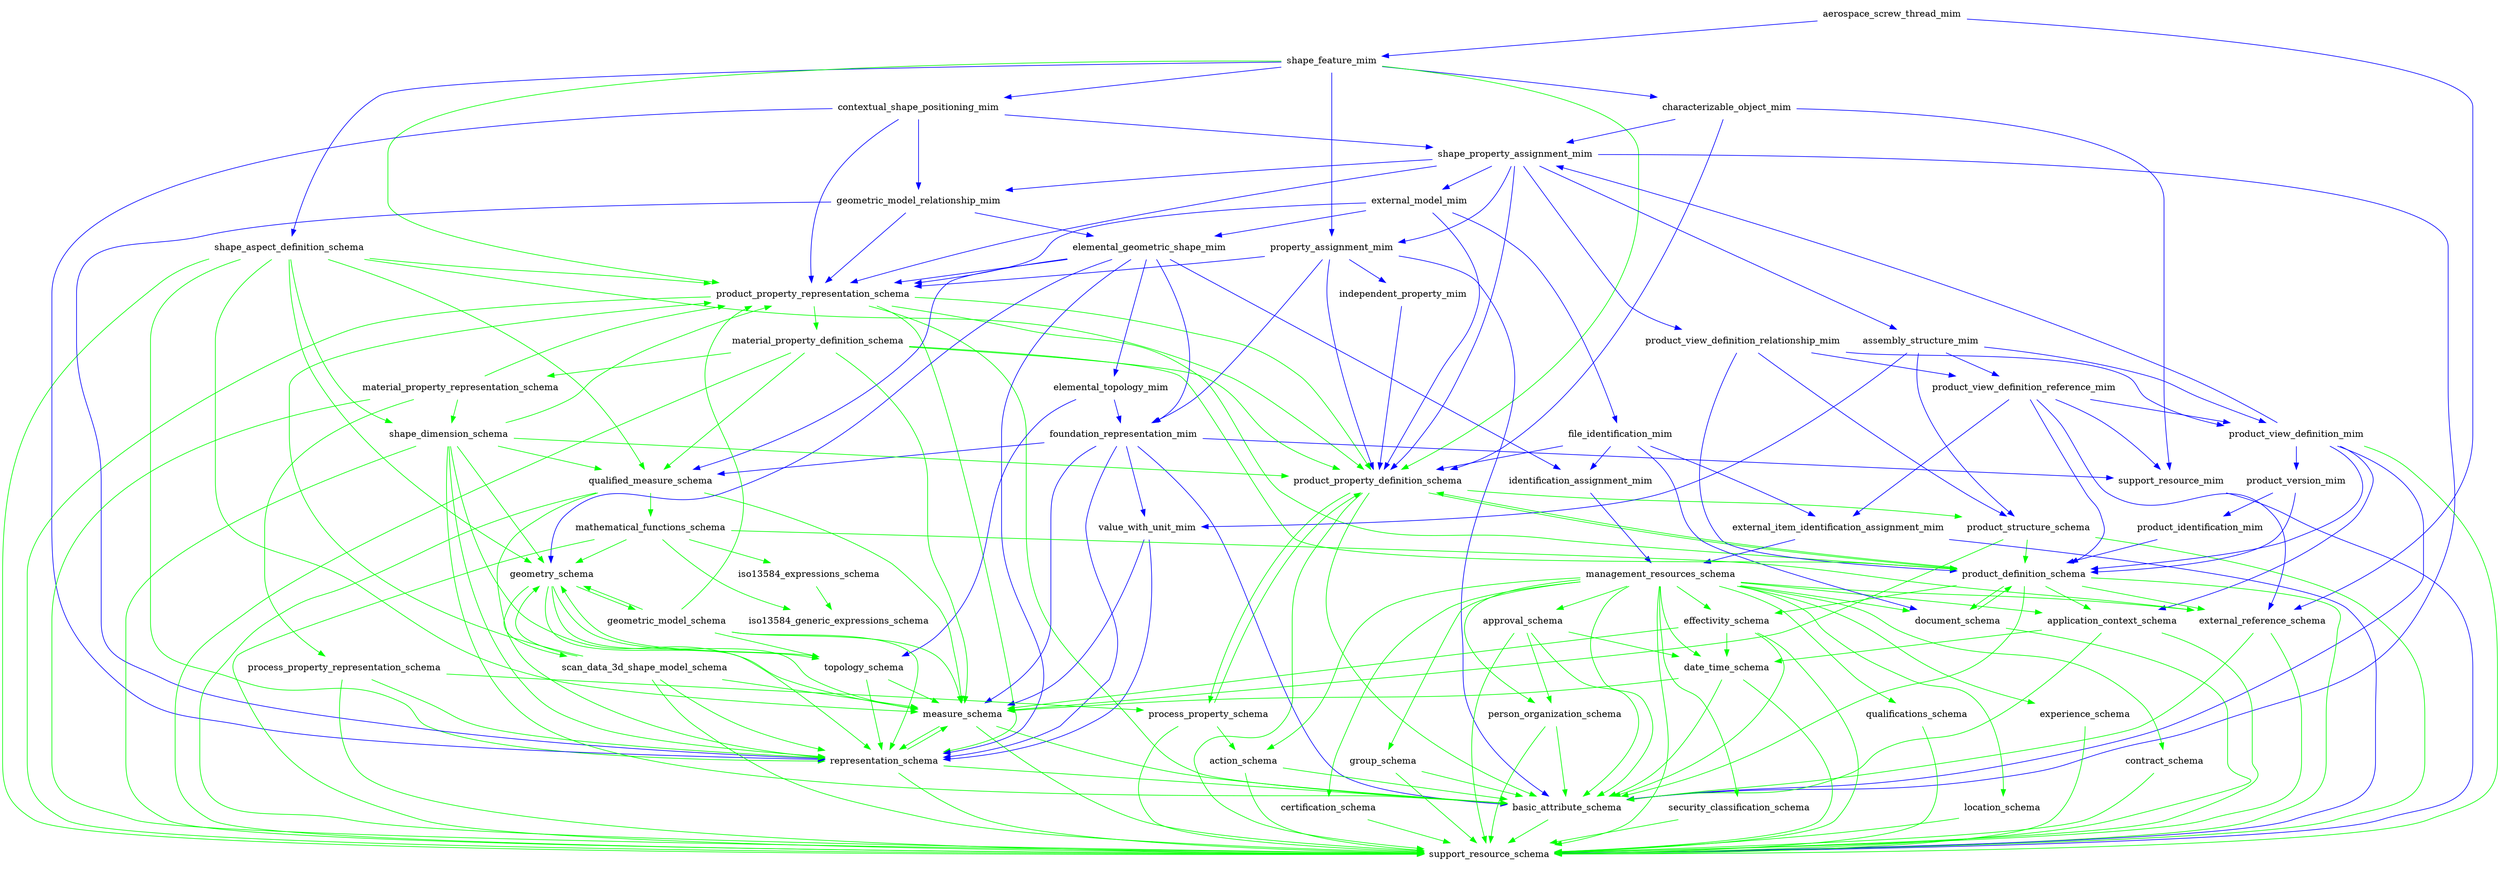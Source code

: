 // -*- Mode: Dot -*-

// eengine --dot -graph interface \
//   
//   -iface both
//   
//   -rf_color green
//   
//   -uf_color blue
//   

digraph interfaces {
  node [shape=none];
  edge [arrowhead=normal,color=blue];
  aerospace_screw_thread_mim -> external_reference_schema;
  aerospace_screw_thread_mim -> shape_feature_mim;
  shape_feature_mim -> shape_aspect_definition_schema;
  shape_feature_mim -> property_assignment_mim;
  shape_feature_mim -> contextual_shape_positioning_mim;
  shape_feature_mim -> characterizable_object_mim;
  characterizable_object_mim -> product_property_definition_schema;
  characterizable_object_mim -> support_resource_mim;
  characterizable_object_mim -> shape_property_assignment_mim;
  shape_property_assignment_mim -> product_property_representation_schema;
  shape_property_assignment_mim -> product_property_definition_schema;
  shape_property_assignment_mim -> basic_attribute_schema;
  shape_property_assignment_mim -> product_view_definition_relationship_mim;
  shape_property_assignment_mim -> geometric_model_relationship_mim;
  shape_property_assignment_mim -> external_model_mim;
  shape_property_assignment_mim -> assembly_structure_mim;
  shape_property_assignment_mim -> property_assignment_mim;
  property_assignment_mim -> product_property_representation_schema;
  property_assignment_mim -> product_property_definition_schema;
  property_assignment_mim -> independent_property_mim;
  property_assignment_mim -> foundation_representation_mim;
  property_assignment_mim -> basic_attribute_schema;
  foundation_representation_mim -> value_with_unit_mim;
  foundation_representation_mim -> support_resource_mim;
  foundation_representation_mim -> representation_schema;
  foundation_representation_mim -> qualified_measure_schema;
  foundation_representation_mim -> measure_schema;
  foundation_representation_mim -> basic_attribute_schema;
  support_resource_mim -> support_resource_schema;
  value_with_unit_mim -> representation_schema;
  value_with_unit_mim -> measure_schema;
  independent_property_mim -> product_property_definition_schema;
  assembly_structure_mim -> product_structure_schema;
  assembly_structure_mim -> value_with_unit_mim;
  assembly_structure_mim -> product_view_definition_reference_mim;
  assembly_structure_mim -> product_view_definition_mim;
  product_view_definition_mim -> product_definition_schema;
  product_view_definition_mim -> basic_attribute_schema;
  product_view_definition_mim -> application_context_schema;
  product_view_definition_mim -> shape_property_assignment_mim;
  product_view_definition_mim -> product_version_mim;
  product_version_mim -> product_definition_schema;
  product_version_mim -> product_identification_mim;
  product_identification_mim -> product_definition_schema;
  product_view_definition_reference_mim -> product_definition_schema;
  product_view_definition_reference_mim -> external_reference_schema;
  product_view_definition_reference_mim -> product_view_definition_mim;
  product_view_definition_reference_mim -> external_item_identification_assignment_mim;
  product_view_definition_reference_mim -> support_resource_mim;
  external_item_identification_assignment_mim -> support_resource_schema;
  external_item_identification_assignment_mim -> management_resources_schema;
  external_model_mim -> product_property_representation_schema;
  external_model_mim -> product_property_definition_schema;
  external_model_mim -> file_identification_mim;
  external_model_mim -> elemental_geometric_shape_mim;
  elemental_geometric_shape_mim -> representation_schema;
  elemental_geometric_shape_mim -> qualified_measure_schema;
  elemental_geometric_shape_mim -> product_property_representation_schema;
  elemental_geometric_shape_mim -> identification_assignment_mim;
  elemental_geometric_shape_mim -> geometry_schema;
  elemental_geometric_shape_mim -> elemental_topology_mim;
  elemental_geometric_shape_mim -> foundation_representation_mim;
  elemental_topology_mim -> topology_schema;
  elemental_topology_mim -> foundation_representation_mim;
  identification_assignment_mim -> management_resources_schema;
  file_identification_mim -> product_property_definition_schema;
  file_identification_mim -> identification_assignment_mim;
  file_identification_mim -> external_item_identification_assignment_mim;
  file_identification_mim -> document_schema;
  geometric_model_relationship_mim -> product_property_representation_schema;
  geometric_model_relationship_mim -> representation_schema;
  geometric_model_relationship_mim -> elemental_geometric_shape_mim;
  product_view_definition_relationship_mim -> product_structure_schema;
  product_view_definition_relationship_mim -> product_definition_schema;
  product_view_definition_relationship_mim -> product_view_definition_reference_mim;
  product_view_definition_relationship_mim -> product_view_definition_mim;
  contextual_shape_positioning_mim -> representation_schema;
  contextual_shape_positioning_mim -> product_property_representation_schema;
  contextual_shape_positioning_mim -> shape_property_assignment_mim;
  contextual_shape_positioning_mim -> geometric_model_relationship_mim;
  edge [arrowhead=normal,color=green];
  shape_feature_mim -> product_property_definition_schema;
  shape_feature_mim -> product_property_representation_schema;
  basic_attribute_schema -> support_resource_schema;
  measure_schema -> support_resource_schema;
  measure_schema -> representation_schema;
  measure_schema -> basic_attribute_schema;
  representation_schema -> support_resource_schema;
  representation_schema -> measure_schema;
  representation_schema -> basic_attribute_schema;
  qualified_measure_schema -> support_resource_schema;
  qualified_measure_schema -> representation_schema;
  qualified_measure_schema -> measure_schema;
  qualified_measure_schema -> mathematical_functions_schema;
  mathematical_functions_schema -> geometry_schema;
  mathematical_functions_schema -> external_reference_schema;
  mathematical_functions_schema -> support_resource_schema;
  mathematical_functions_schema -> iso13584_expressions_schema;
  mathematical_functions_schema -> iso13584_generic_expressions_schema;
  iso13584_expressions_schema -> iso13584_generic_expressions_schema;
  external_reference_schema -> support_resource_schema;
  external_reference_schema -> basic_attribute_schema;
  geometry_schema -> scan_data_3d_shape_model_schema;
  geometry_schema -> geometric_model_schema;
  geometry_schema -> topology_schema;
  geometry_schema -> measure_schema;
  geometry_schema -> representation_schema;
  topology_schema -> measure_schema;
  topology_schema -> representation_schema;
  topology_schema -> geometry_schema;
  geometric_model_schema -> product_property_representation_schema;
  geometric_model_schema -> representation_schema;
  geometric_model_schema -> measure_schema;
  geometric_model_schema -> topology_schema;
  geometric_model_schema -> geometry_schema;
  product_property_representation_schema -> support_resource_schema;
  product_property_representation_schema -> representation_schema;
  product_property_representation_schema -> product_property_definition_schema;
  product_property_representation_schema -> product_definition_schema;
  product_property_representation_schema -> material_property_definition_schema;
  product_property_representation_schema -> basic_attribute_schema;
  material_property_definition_schema -> support_resource_schema;
  material_property_definition_schema -> qualified_measure_schema;
  material_property_definition_schema -> product_property_definition_schema;
  material_property_definition_schema -> product_definition_schema;
  material_property_definition_schema -> measure_schema;
  material_property_definition_schema -> material_property_representation_schema;
  material_property_representation_schema -> support_resource_schema;
  material_property_representation_schema -> process_property_representation_schema;
  material_property_representation_schema -> shape_dimension_schema;
  material_property_representation_schema -> product_property_representation_schema;
  shape_dimension_schema -> geometry_schema;
  shape_dimension_schema -> support_resource_schema;
  shape_dimension_schema -> product_property_definition_schema;
  shape_dimension_schema -> product_property_representation_schema;
  shape_dimension_schema -> qualified_measure_schema;
  shape_dimension_schema -> representation_schema;
  shape_dimension_schema -> measure_schema;
  shape_dimension_schema -> basic_attribute_schema;
  product_property_definition_schema -> basic_attribute_schema;
  product_property_definition_schema -> support_resource_schema;
  product_property_definition_schema -> product_structure_schema;
  product_property_definition_schema -> product_definition_schema;
  product_property_definition_schema -> process_property_schema;
  process_property_schema -> support_resource_schema;
  process_property_schema -> product_property_definition_schema;
  process_property_schema -> action_schema;
  action_schema -> support_resource_schema;
  action_schema -> basic_attribute_schema;
  product_definition_schema -> external_reference_schema;
  product_definition_schema -> support_resource_schema;
  product_definition_schema -> effectivity_schema;
  product_definition_schema -> document_schema;
  product_definition_schema -> product_property_definition_schema;
  product_definition_schema -> basic_attribute_schema;
  product_definition_schema -> application_context_schema;
  application_context_schema -> support_resource_schema;
  application_context_schema -> date_time_schema;
  application_context_schema -> basic_attribute_schema;
  date_time_schema -> support_resource_schema;
  date_time_schema -> measure_schema;
  date_time_schema -> basic_attribute_schema;
  document_schema -> support_resource_schema;
  document_schema -> product_definition_schema;
  effectivity_schema -> support_resource_schema;
  effectivity_schema -> measure_schema;
  effectivity_schema -> date_time_schema;
  effectivity_schema -> basic_attribute_schema;
  product_structure_schema -> support_resource_schema;
  product_structure_schema -> measure_schema;
  product_structure_schema -> product_definition_schema;
  process_property_representation_schema -> process_property_schema;
  process_property_representation_schema -> representation_schema;
  process_property_representation_schema -> support_resource_schema;
  scan_data_3d_shape_model_schema -> geometry_schema;
  scan_data_3d_shape_model_schema -> product_property_representation_schema;
  scan_data_3d_shape_model_schema -> representation_schema;
  scan_data_3d_shape_model_schema -> measure_schema;
  scan_data_3d_shape_model_schema -> support_resource_schema;
  product_view_definition_mim -> support_resource_schema;
  management_resources_schema -> support_resource_schema;
  management_resources_schema -> security_classification_schema;
  management_resources_schema -> qualifications_schema;
  management_resources_schema -> person_organization_schema;
  management_resources_schema -> location_schema;
  management_resources_schema -> group_schema;
  management_resources_schema -> external_reference_schema;
  management_resources_schema -> experience_schema;
  management_resources_schema -> effectivity_schema;
  management_resources_schema -> document_schema;
  management_resources_schema -> date_time_schema;
  management_resources_schema -> contract_schema;
  management_resources_schema -> certification_schema;
  management_resources_schema -> basic_attribute_schema;
  management_resources_schema -> approval_schema;
  management_resources_schema -> application_context_schema;
  management_resources_schema -> action_schema;
  approval_schema -> support_resource_schema;
  approval_schema -> person_organization_schema;
  approval_schema -> date_time_schema;
  approval_schema -> basic_attribute_schema;
  person_organization_schema -> support_resource_schema;
  person_organization_schema -> basic_attribute_schema;
  certification_schema -> support_resource_schema;
  contract_schema -> support_resource_schema;
  experience_schema -> support_resource_schema;
  group_schema -> basic_attribute_schema;
  group_schema -> support_resource_schema;
  location_schema -> support_resource_schema;
  qualifications_schema -> support_resource_schema;
  security_classification_schema -> support_resource_schema;
  shape_aspect_definition_schema -> shape_dimension_schema;
  shape_aspect_definition_schema -> product_property_representation_schema;
  shape_aspect_definition_schema -> product_property_definition_schema;
  shape_aspect_definition_schema -> qualified_measure_schema;
  shape_aspect_definition_schema -> geometry_schema;
  shape_aspect_definition_schema -> representation_schema;
  shape_aspect_definition_schema -> support_resource_schema;
  shape_aspect_definition_schema -> measure_schema;
}

